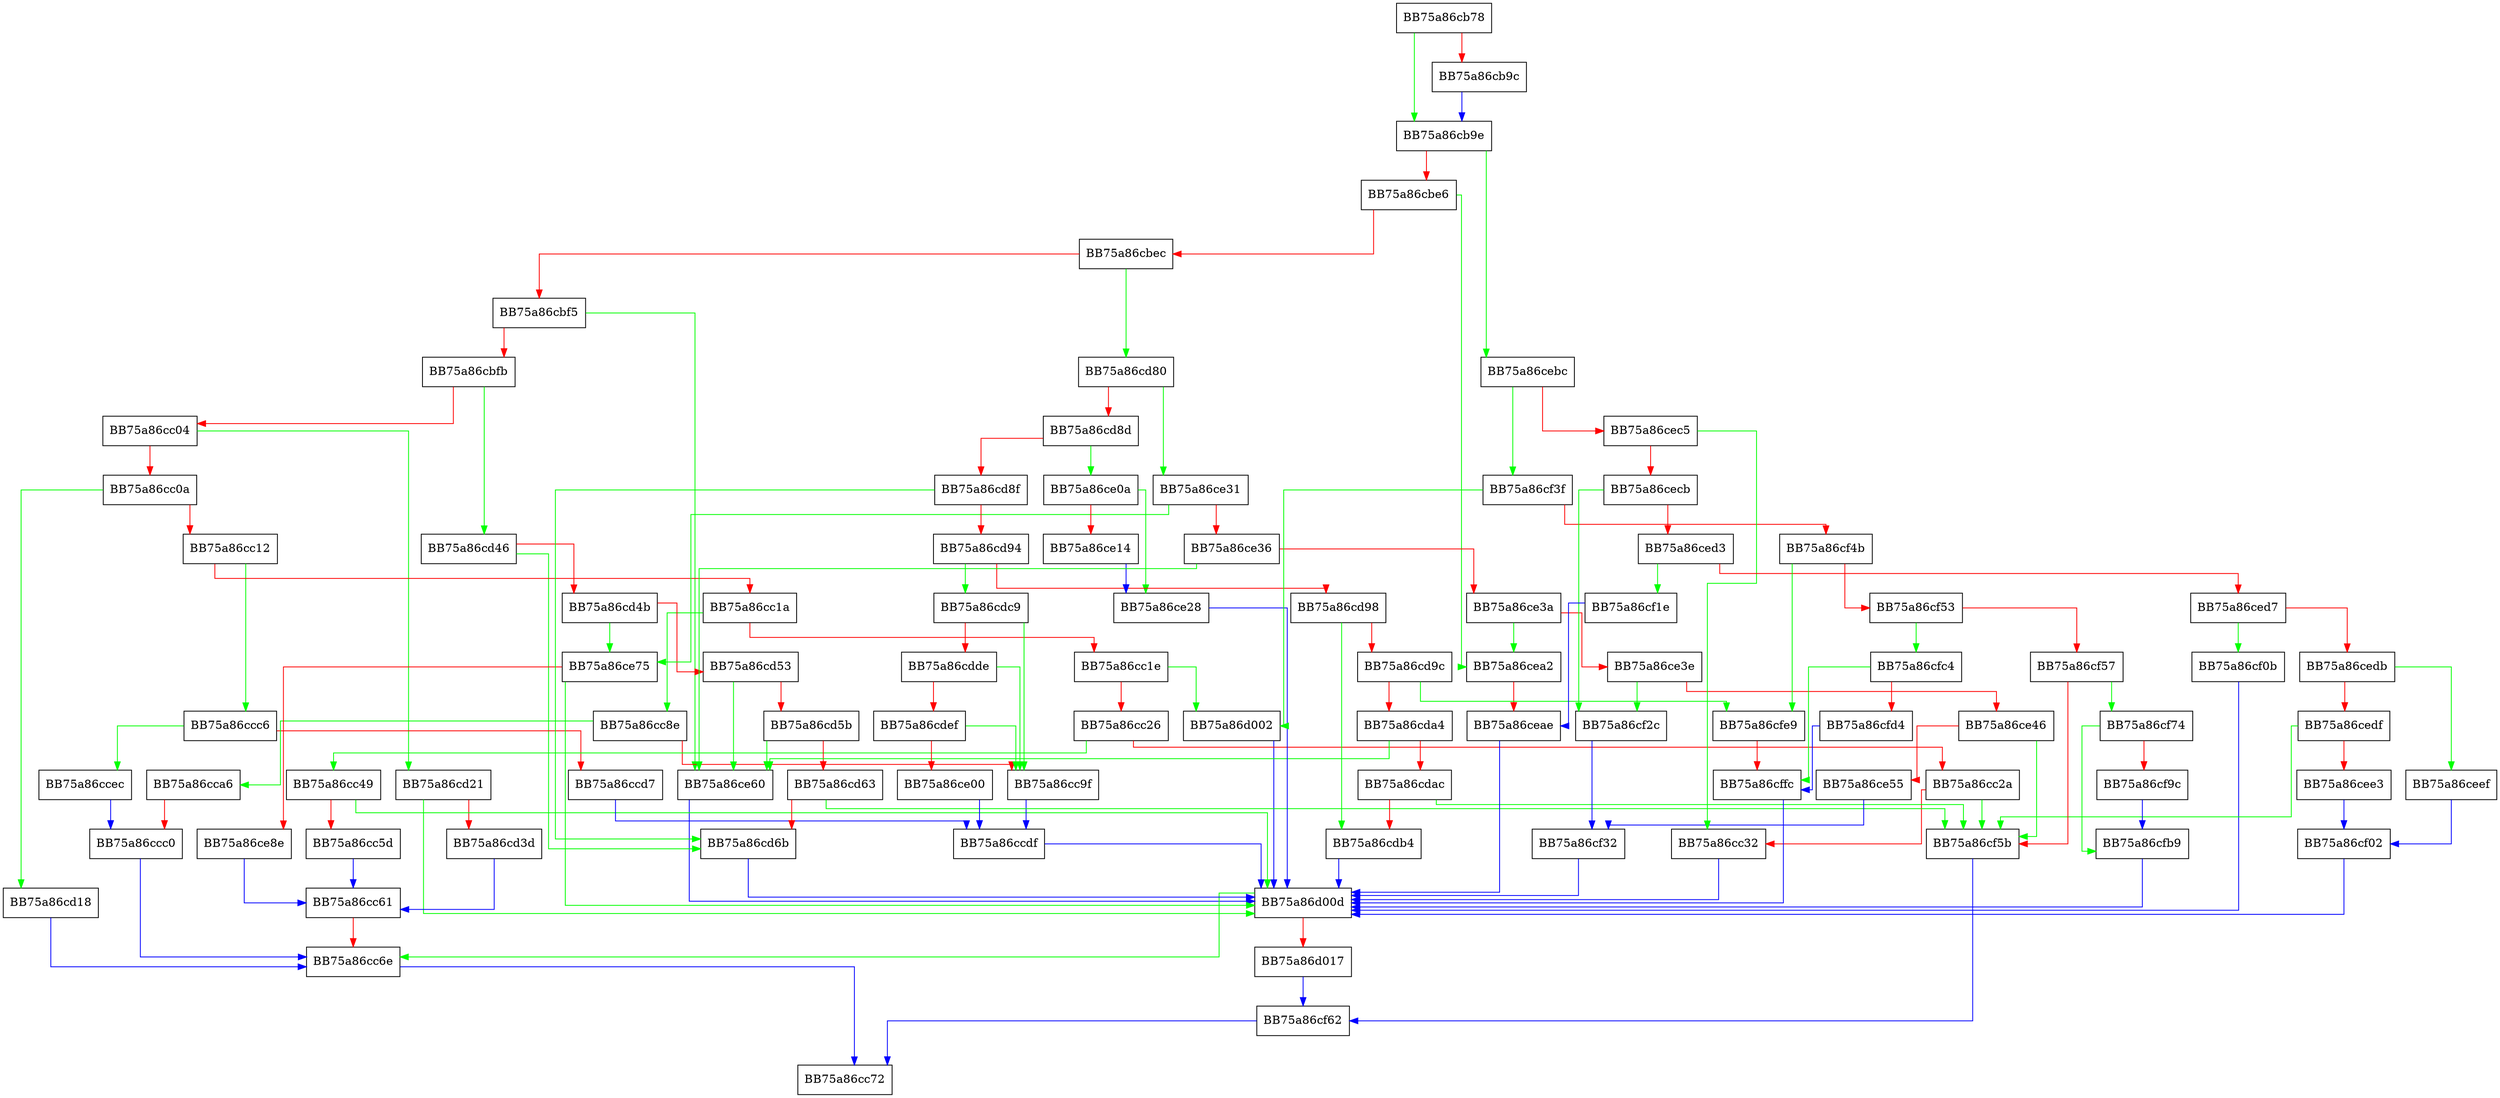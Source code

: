 digraph StartValue {
  node [shape="box"];
  graph [splines=ortho];
  BB75a86cb78 -> BB75a86cb9e [color="green"];
  BB75a86cb78 -> BB75a86cb9c [color="red"];
  BB75a86cb9c -> BB75a86cb9e [color="blue"];
  BB75a86cb9e -> BB75a86cebc [color="green"];
  BB75a86cb9e -> BB75a86cbe6 [color="red"];
  BB75a86cbe6 -> BB75a86cea2 [color="green"];
  BB75a86cbe6 -> BB75a86cbec [color="red"];
  BB75a86cbec -> BB75a86cd80 [color="green"];
  BB75a86cbec -> BB75a86cbf5 [color="red"];
  BB75a86cbf5 -> BB75a86ce60 [color="green"];
  BB75a86cbf5 -> BB75a86cbfb [color="red"];
  BB75a86cbfb -> BB75a86cd46 [color="green"];
  BB75a86cbfb -> BB75a86cc04 [color="red"];
  BB75a86cc04 -> BB75a86cd21 [color="green"];
  BB75a86cc04 -> BB75a86cc0a [color="red"];
  BB75a86cc0a -> BB75a86cd18 [color="green"];
  BB75a86cc0a -> BB75a86cc12 [color="red"];
  BB75a86cc12 -> BB75a86ccc6 [color="green"];
  BB75a86cc12 -> BB75a86cc1a [color="red"];
  BB75a86cc1a -> BB75a86cc8e [color="green"];
  BB75a86cc1a -> BB75a86cc1e [color="red"];
  BB75a86cc1e -> BB75a86d002 [color="green"];
  BB75a86cc1e -> BB75a86cc26 [color="red"];
  BB75a86cc26 -> BB75a86cc49 [color="green"];
  BB75a86cc26 -> BB75a86cc2a [color="red"];
  BB75a86cc2a -> BB75a86cf5b [color="green"];
  BB75a86cc2a -> BB75a86cc32 [color="red"];
  BB75a86cc32 -> BB75a86d00d [color="blue"];
  BB75a86cc49 -> BB75a86d00d [color="green"];
  BB75a86cc49 -> BB75a86cc5d [color="red"];
  BB75a86cc5d -> BB75a86cc61 [color="blue"];
  BB75a86cc61 -> BB75a86cc6e [color="red"];
  BB75a86cc6e -> BB75a86cc72 [color="blue"];
  BB75a86cc8e -> BB75a86cca6 [color="green"];
  BB75a86cc8e -> BB75a86cc9f [color="red"];
  BB75a86cc9f -> BB75a86ccdf [color="blue"];
  BB75a86cca6 -> BB75a86ccc0 [color="red"];
  BB75a86ccc0 -> BB75a86cc6e [color="blue"];
  BB75a86ccc6 -> BB75a86ccec [color="green"];
  BB75a86ccc6 -> BB75a86ccd7 [color="red"];
  BB75a86ccd7 -> BB75a86ccdf [color="blue"];
  BB75a86ccdf -> BB75a86d00d [color="blue"];
  BB75a86ccec -> BB75a86ccc0 [color="blue"];
  BB75a86cd18 -> BB75a86cc6e [color="blue"];
  BB75a86cd21 -> BB75a86d00d [color="green"];
  BB75a86cd21 -> BB75a86cd3d [color="red"];
  BB75a86cd3d -> BB75a86cc61 [color="blue"];
  BB75a86cd46 -> BB75a86cd6b [color="green"];
  BB75a86cd46 -> BB75a86cd4b [color="red"];
  BB75a86cd4b -> BB75a86ce75 [color="green"];
  BB75a86cd4b -> BB75a86cd53 [color="red"];
  BB75a86cd53 -> BB75a86ce60 [color="green"];
  BB75a86cd53 -> BB75a86cd5b [color="red"];
  BB75a86cd5b -> BB75a86ce60 [color="green"];
  BB75a86cd5b -> BB75a86cd63 [color="red"];
  BB75a86cd63 -> BB75a86cf5b [color="green"];
  BB75a86cd63 -> BB75a86cd6b [color="red"];
  BB75a86cd6b -> BB75a86d00d [color="blue"];
  BB75a86cd80 -> BB75a86ce31 [color="green"];
  BB75a86cd80 -> BB75a86cd8d [color="red"];
  BB75a86cd8d -> BB75a86ce0a [color="green"];
  BB75a86cd8d -> BB75a86cd8f [color="red"];
  BB75a86cd8f -> BB75a86cd6b [color="green"];
  BB75a86cd8f -> BB75a86cd94 [color="red"];
  BB75a86cd94 -> BB75a86cdc9 [color="green"];
  BB75a86cd94 -> BB75a86cd98 [color="red"];
  BB75a86cd98 -> BB75a86cdb4 [color="green"];
  BB75a86cd98 -> BB75a86cd9c [color="red"];
  BB75a86cd9c -> BB75a86cfe9 [color="green"];
  BB75a86cd9c -> BB75a86cda4 [color="red"];
  BB75a86cda4 -> BB75a86ce60 [color="green"];
  BB75a86cda4 -> BB75a86cdac [color="red"];
  BB75a86cdac -> BB75a86cf5b [color="green"];
  BB75a86cdac -> BB75a86cdb4 [color="red"];
  BB75a86cdb4 -> BB75a86d00d [color="blue"];
  BB75a86cdc9 -> BB75a86cc9f [color="green"];
  BB75a86cdc9 -> BB75a86cdde [color="red"];
  BB75a86cdde -> BB75a86cc9f [color="green"];
  BB75a86cdde -> BB75a86cdef [color="red"];
  BB75a86cdef -> BB75a86cc9f [color="green"];
  BB75a86cdef -> BB75a86ce00 [color="red"];
  BB75a86ce00 -> BB75a86ccdf [color="blue"];
  BB75a86ce0a -> BB75a86ce28 [color="green"];
  BB75a86ce0a -> BB75a86ce14 [color="red"];
  BB75a86ce14 -> BB75a86ce28 [color="blue"];
  BB75a86ce28 -> BB75a86d00d [color="blue"];
  BB75a86ce31 -> BB75a86ce75 [color="green"];
  BB75a86ce31 -> BB75a86ce36 [color="red"];
  BB75a86ce36 -> BB75a86ce60 [color="green"];
  BB75a86ce36 -> BB75a86ce3a [color="red"];
  BB75a86ce3a -> BB75a86cea2 [color="green"];
  BB75a86ce3a -> BB75a86ce3e [color="red"];
  BB75a86ce3e -> BB75a86cf2c [color="green"];
  BB75a86ce3e -> BB75a86ce46 [color="red"];
  BB75a86ce46 -> BB75a86cf5b [color="green"];
  BB75a86ce46 -> BB75a86ce55 [color="red"];
  BB75a86ce55 -> BB75a86cf32 [color="blue"];
  BB75a86ce60 -> BB75a86d00d [color="blue"];
  BB75a86ce75 -> BB75a86d00d [color="green"];
  BB75a86ce75 -> BB75a86ce8e [color="red"];
  BB75a86ce8e -> BB75a86cc61 [color="blue"];
  BB75a86cea2 -> BB75a86ceae [color="red"];
  BB75a86ceae -> BB75a86d00d [color="blue"];
  BB75a86cebc -> BB75a86cf3f [color="green"];
  BB75a86cebc -> BB75a86cec5 [color="red"];
  BB75a86cec5 -> BB75a86cc32 [color="green"];
  BB75a86cec5 -> BB75a86cecb [color="red"];
  BB75a86cecb -> BB75a86cf2c [color="green"];
  BB75a86cecb -> BB75a86ced3 [color="red"];
  BB75a86ced3 -> BB75a86cf1e [color="green"];
  BB75a86ced3 -> BB75a86ced7 [color="red"];
  BB75a86ced7 -> BB75a86cf0b [color="green"];
  BB75a86ced7 -> BB75a86cedb [color="red"];
  BB75a86cedb -> BB75a86ceef [color="green"];
  BB75a86cedb -> BB75a86cedf [color="red"];
  BB75a86cedf -> BB75a86cf5b [color="green"];
  BB75a86cedf -> BB75a86cee3 [color="red"];
  BB75a86cee3 -> BB75a86cf02 [color="blue"];
  BB75a86ceef -> BB75a86cf02 [color="blue"];
  BB75a86cf02 -> BB75a86d00d [color="blue"];
  BB75a86cf0b -> BB75a86d00d [color="blue"];
  BB75a86cf1e -> BB75a86ceae [color="blue"];
  BB75a86cf2c -> BB75a86cf32 [color="blue"];
  BB75a86cf32 -> BB75a86d00d [color="blue"];
  BB75a86cf3f -> BB75a86d002 [color="green"];
  BB75a86cf3f -> BB75a86cf4b [color="red"];
  BB75a86cf4b -> BB75a86cfe9 [color="green"];
  BB75a86cf4b -> BB75a86cf53 [color="red"];
  BB75a86cf53 -> BB75a86cfc4 [color="green"];
  BB75a86cf53 -> BB75a86cf57 [color="red"];
  BB75a86cf57 -> BB75a86cf74 [color="green"];
  BB75a86cf57 -> BB75a86cf5b [color="red"];
  BB75a86cf5b -> BB75a86cf62 [color="blue"];
  BB75a86cf62 -> BB75a86cc72 [color="blue"];
  BB75a86cf74 -> BB75a86cfb9 [color="green"];
  BB75a86cf74 -> BB75a86cf9c [color="red"];
  BB75a86cf9c -> BB75a86cfb9 [color="blue"];
  BB75a86cfb9 -> BB75a86d00d [color="blue"];
  BB75a86cfc4 -> BB75a86cffc [color="green"];
  BB75a86cfc4 -> BB75a86cfd4 [color="red"];
  BB75a86cfd4 -> BB75a86cffc [color="blue"];
  BB75a86cfe9 -> BB75a86cffc [color="red"];
  BB75a86cffc -> BB75a86d00d [color="blue"];
  BB75a86d002 -> BB75a86d00d [color="blue"];
  BB75a86d00d -> BB75a86cc6e [color="green"];
  BB75a86d00d -> BB75a86d017 [color="red"];
  BB75a86d017 -> BB75a86cf62 [color="blue"];
}